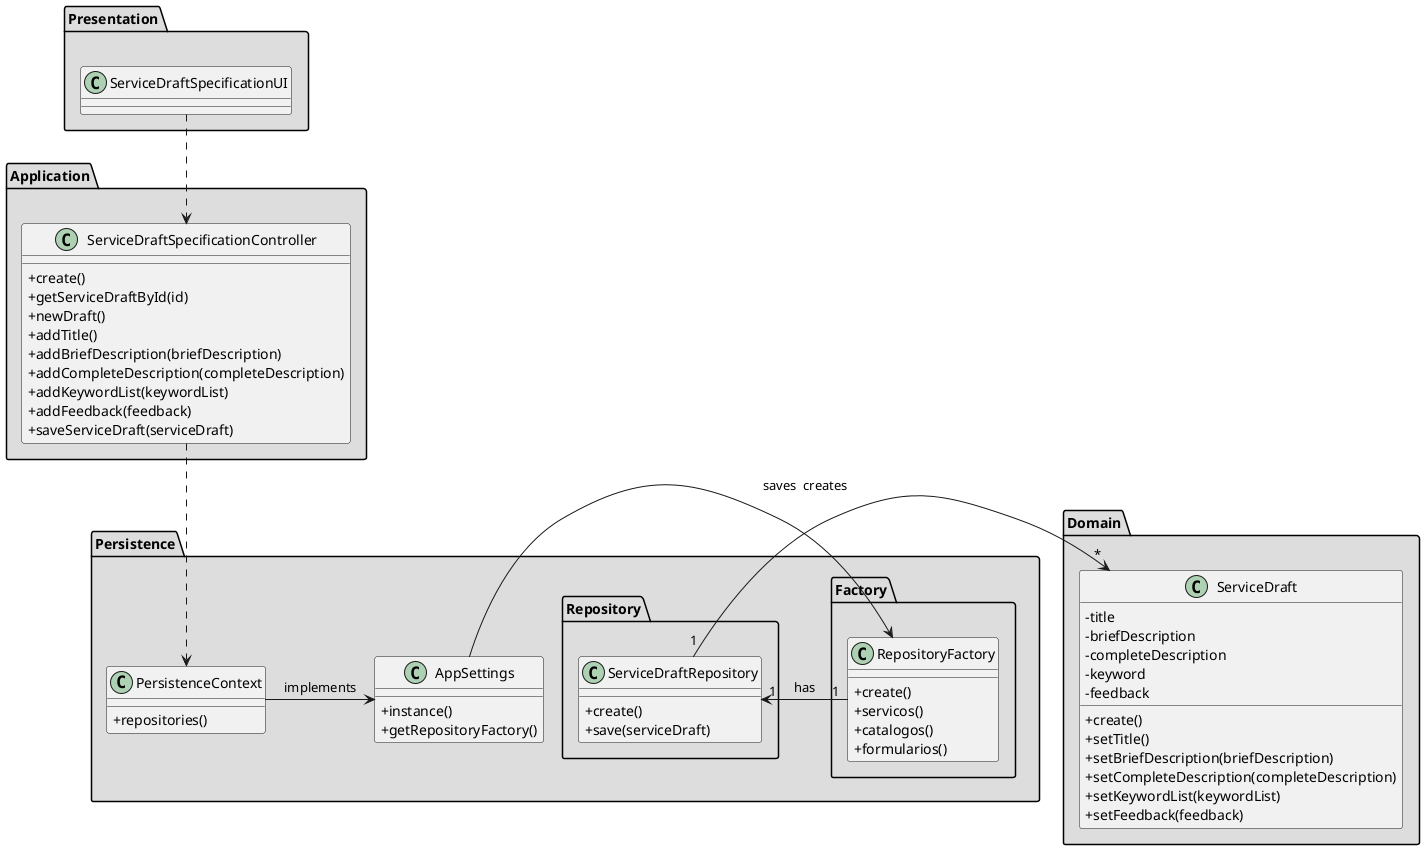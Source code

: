 @startuml
skinparam classAttributeIconSize 0

package "Presentation" #DDDDDD {
class ServiceDraftSpecificationUI{

}
}


package "Application" #DDDDDD {
class ServiceDraftSpecificationController{
+create()
+getServiceDraftById(id)
+newDraft()
+addTitle()
+addBriefDescription(briefDescription)
+addCompleteDescription(completeDescription)
+addKeywordList(keywordList)
+addFeedback(feedback)
+saveServiceDraft(serviceDraft)
}
}


package "Domain" #DDDDDD {
class ServiceDraft{
- title
- briefDescription
- completeDescription
- keyword
- feedback
+create()
+setTitle()
+setBriefDescription(briefDescription)
+setCompleteDescription(completeDescription)
+setKeywordList(keywordList)
+setFeedback(feedback)
}

}

package Persistence #DDDDDD {
class PersistenceContext{
+repositories()
}

class AppSettings{
+instance()
+getRepositoryFactory()
}

package Factory #DDDDDD {
class RepositoryFactory{
+create()
+servicos()
+catalogos()
+formularios()
}
}

package "Repository" #DDDDDD {
class ServiceDraftRepository{
+create()
+save(serviceDraft)
}
}



ServiceDraftSpecificationUI ..> ServiceDraftSpecificationController
ServiceDraftSpecificationController ..> PersistenceContext

AppSettings -> RepositoryFactory : creates
PersistenceContext -> AppSettings : implements

RepositoryFactory "1" -> "1" ServiceDraftRepository : has

ServiceDraftRepository "1" -> "*" ServiceDraft : saves

@enduml